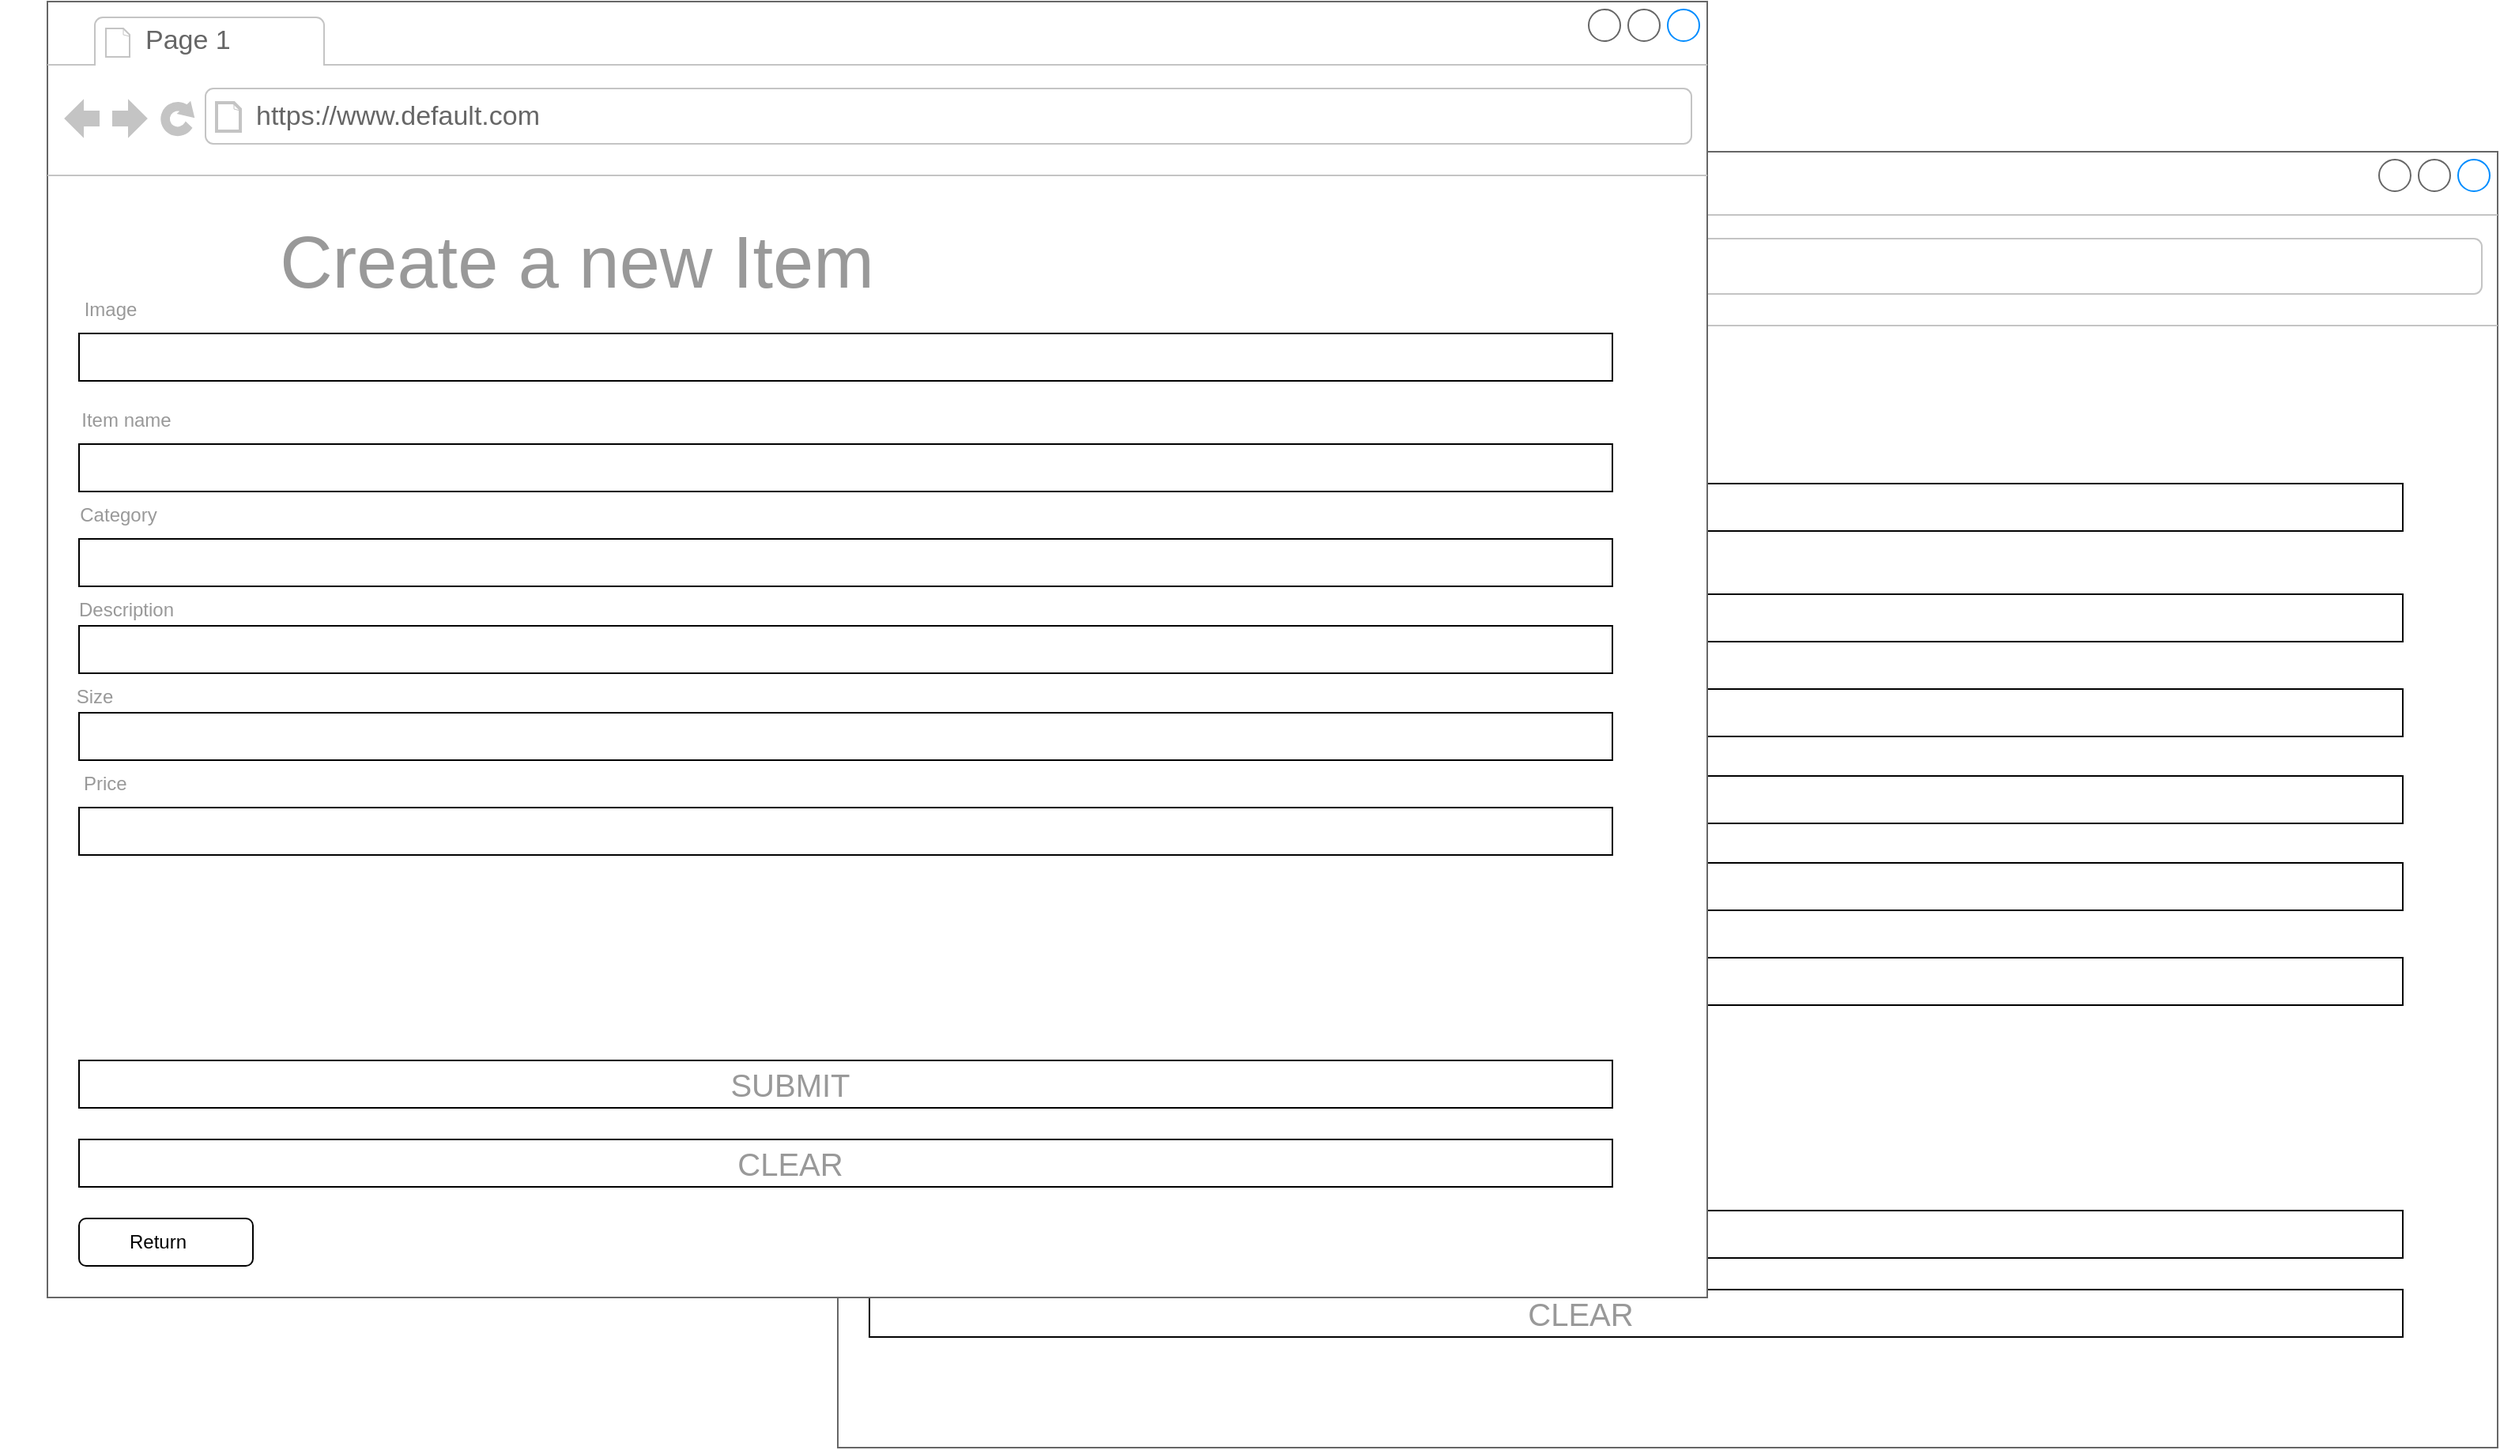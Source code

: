 <mxfile version="20.6.0" type="device"><diagram name="Page-1" id="2cc2dc42-3aac-f2a9-1cec-7a8b7cbee084"><mxGraphModel dx="-318" dy="482" grid="1" gridSize="10" guides="1" tooltips="1" connect="1" arrows="1" fold="1" page="1" pageScale="1" pageWidth="1100" pageHeight="850" background="none" math="0" shadow="0"><root><mxCell id="0"/><mxCell id="1" parent="0"/><mxCell id="7026571954dc6520-1" value="" style="strokeWidth=1;shadow=0;dashed=0;align=center;html=1;shape=mxgraph.mockup.containers.browserWindow;rSize=0;strokeColor=#666666;mainText=,;recursiveResize=0;rounded=0;labelBackgroundColor=none;fontFamily=Verdana;fontSize=12" parent="1" vertex="1"><mxGeometry x="1660" y="110" width="1050" height="820" as="geometry"/></mxCell><mxCell id="7026571954dc6520-2" value="Page 1" style="strokeWidth=1;shadow=0;dashed=0;align=center;html=1;shape=mxgraph.mockup.containers.anchor;fontSize=17;fontColor=#666666;align=left;" parent="7026571954dc6520-1" vertex="1"><mxGeometry x="60" y="12" width="110" height="26" as="geometry"/></mxCell><mxCell id="7026571954dc6520-3" value="https://www.default.com" style="strokeWidth=1;shadow=0;dashed=0;align=center;html=1;shape=mxgraph.mockup.containers.anchor;rSize=0;fontSize=17;fontColor=#666666;align=left;" parent="7026571954dc6520-1" vertex="1"><mxGeometry x="130" y="60" width="250" height="26" as="geometry"/></mxCell><mxCell id="XdrXnuQvbxu3idKPkUTi-138" value="Create a new User" style="text;html=1;strokeColor=none;fillColor=none;align=center;verticalAlign=middle;whiteSpace=wrap;rounded=0;fontSize=46;fontColor=#999999;" parent="7026571954dc6520-1" vertex="1"><mxGeometry x="40" y="140" width="590" height="50" as="geometry"/></mxCell><mxCell id="XdrXnuQvbxu3idKPkUTi-147" value="" style="rounded=0;whiteSpace=wrap;html=1;fontSize=46;fontColor=#999999;" parent="7026571954dc6520-1" vertex="1"><mxGeometry x="20" y="720" width="970" height="30" as="geometry"/></mxCell><mxCell id="XdrXnuQvbxu3idKPkUTi-146" value="" style="rounded=0;whiteSpace=wrap;html=1;fontSize=46;fontColor=#999999;" parent="7026571954dc6520-1" vertex="1"><mxGeometry x="20" y="395" width="970" height="30" as="geometry"/></mxCell><mxCell id="XdrXnuQvbxu3idKPkUTi-145" value="" style="rounded=0;whiteSpace=wrap;html=1;fontSize=46;fontColor=#999999;" parent="7026571954dc6520-1" vertex="1"><mxGeometry x="20" y="520" width="970" height="30" as="geometry"/></mxCell><mxCell id="XdrXnuQvbxu3idKPkUTi-144" value="" style="rounded=0;whiteSpace=wrap;html=1;fontSize=46;fontColor=#999999;" parent="7026571954dc6520-1" vertex="1"><mxGeometry x="20" y="450" width="970" height="30" as="geometry"/></mxCell><mxCell id="XdrXnuQvbxu3idKPkUTi-143" value="" style="rounded=0;whiteSpace=wrap;html=1;fontSize=46;fontColor=#999999;" parent="7026571954dc6520-1" vertex="1"><mxGeometry x="20" y="670" width="970" height="30" as="geometry"/></mxCell><mxCell id="XdrXnuQvbxu3idKPkUTi-142" value="" style="rounded=0;whiteSpace=wrap;html=1;fontSize=46;fontColor=#999999;" parent="7026571954dc6520-1" vertex="1"><mxGeometry x="20" y="340" width="970" height="30" as="geometry"/></mxCell><mxCell id="XdrXnuQvbxu3idKPkUTi-141" value="" style="rounded=0;whiteSpace=wrap;html=1;fontSize=46;fontColor=#999999;" parent="7026571954dc6520-1" vertex="1"><mxGeometry x="20" y="280" width="970" height="30" as="geometry"/></mxCell><mxCell id="XdrXnuQvbxu3idKPkUTi-140" value="" style="rounded=0;whiteSpace=wrap;html=1;fontSize=46;fontColor=#999999;" parent="7026571954dc6520-1" vertex="1"><mxGeometry x="20" y="210" width="970" height="30" as="geometry"/></mxCell><mxCell id="XdrXnuQvbxu3idKPkUTi-148" value="&lt;font style=&quot;font-size: 12px;&quot;&gt;Username&lt;/font&gt;" style="text;html=1;strokeColor=none;fillColor=none;align=center;verticalAlign=middle;whiteSpace=wrap;rounded=0;fontSize=12;fontColor=#999999;" parent="7026571954dc6520-1" vertex="1"><mxGeometry x="20" y="180" width="60" height="30" as="geometry"/></mxCell><mxCell id="XdrXnuQvbxu3idKPkUTi-149" value="&lt;font style=&quot;font-size: 12px;&quot;&gt;First Name&lt;/font&gt;" style="text;html=1;strokeColor=none;fillColor=none;align=center;verticalAlign=middle;whiteSpace=wrap;rounded=0;fontSize=12;fontColor=#999999;" parent="7026571954dc6520-1" vertex="1"><mxGeometry x="-10" y="250" width="120" height="30" as="geometry"/></mxCell><mxCell id="XdrXnuQvbxu3idKPkUTi-150" value="&lt;font style=&quot;font-size: 12px;&quot;&gt;Last Name&lt;/font&gt;" style="text;html=1;strokeColor=none;fillColor=none;align=center;verticalAlign=middle;whiteSpace=wrap;rounded=0;fontSize=12;fontColor=#999999;" parent="7026571954dc6520-1" vertex="1"><mxGeometry x="-10" y="310" width="120" height="30" as="geometry"/></mxCell><mxCell id="XdrXnuQvbxu3idKPkUTi-151" value="&lt;font style=&quot;font-size: 12px;&quot;&gt;Phone Number&lt;/font&gt;" style="text;html=1;strokeColor=none;fillColor=none;align=center;verticalAlign=middle;whiteSpace=wrap;rounded=0;fontSize=12;fontColor=#999999;" parent="7026571954dc6520-1" vertex="1"><mxGeometry y="370" width="120" height="30" as="geometry"/></mxCell><mxCell id="XdrXnuQvbxu3idKPkUTi-152" value="" style="strokeWidth=1;shadow=0;dashed=0;align=center;html=1;shape=mxgraph.mockup.containers.browserWindow;rSize=0;strokeColor=#666666;mainText=,;recursiveResize=0;rounded=0;labelBackgroundColor=none;fontFamily=Verdana;fontSize=12" parent="7026571954dc6520-1" vertex="1"><mxGeometry width="1050" height="820" as="geometry"/></mxCell><mxCell id="XdrXnuQvbxu3idKPkUTi-153" value="Page 1" style="strokeWidth=1;shadow=0;dashed=0;align=center;html=1;shape=mxgraph.mockup.containers.anchor;fontSize=17;fontColor=#666666;align=left;" parent="XdrXnuQvbxu3idKPkUTi-152" vertex="1"><mxGeometry x="60" y="12" width="110" height="26" as="geometry"/></mxCell><mxCell id="XdrXnuQvbxu3idKPkUTi-154" value="https://www.default.com" style="strokeWidth=1;shadow=0;dashed=0;align=center;html=1;shape=mxgraph.mockup.containers.anchor;rSize=0;fontSize=17;fontColor=#666666;align=left;" parent="XdrXnuQvbxu3idKPkUTi-152" vertex="1"><mxGeometry x="130" y="60" width="250" height="26" as="geometry"/></mxCell><mxCell id="XdrXnuQvbxu3idKPkUTi-155" value="Create a new User" style="text;html=1;strokeColor=none;fillColor=none;align=center;verticalAlign=middle;whiteSpace=wrap;rounded=0;fontSize=46;fontColor=#999999;" parent="XdrXnuQvbxu3idKPkUTi-152" vertex="1"><mxGeometry x="40" y="140" width="590" height="50" as="geometry"/></mxCell><mxCell id="XdrXnuQvbxu3idKPkUTi-156" value="" style="rounded=0;whiteSpace=wrap;html=1;fontSize=46;fontColor=#999999;" parent="XdrXnuQvbxu3idKPkUTi-152" vertex="1"><mxGeometry x="20" y="720" width="970" height="30" as="geometry"/></mxCell><mxCell id="XdrXnuQvbxu3idKPkUTi-157" value="" style="rounded=0;whiteSpace=wrap;html=1;fontSize=46;fontColor=#999999;" parent="XdrXnuQvbxu3idKPkUTi-152" vertex="1"><mxGeometry x="20" y="395" width="970" height="30" as="geometry"/></mxCell><mxCell id="XdrXnuQvbxu3idKPkUTi-159" value="" style="rounded=0;whiteSpace=wrap;html=1;fontSize=46;fontColor=#999999;" parent="XdrXnuQvbxu3idKPkUTi-152" vertex="1"><mxGeometry x="20" y="450" width="970" height="30" as="geometry"/></mxCell><mxCell id="XdrXnuQvbxu3idKPkUTi-160" value="" style="rounded=0;whiteSpace=wrap;html=1;fontSize=46;fontColor=#999999;" parent="XdrXnuQvbxu3idKPkUTi-152" vertex="1"><mxGeometry x="20" y="670" width="970" height="30" as="geometry"/></mxCell><mxCell id="XdrXnuQvbxu3idKPkUTi-161" value="" style="rounded=0;whiteSpace=wrap;html=1;fontSize=46;fontColor=#999999;" parent="XdrXnuQvbxu3idKPkUTi-152" vertex="1"><mxGeometry x="20" y="340" width="970" height="30" as="geometry"/></mxCell><mxCell id="XdrXnuQvbxu3idKPkUTi-162" value="" style="rounded=0;whiteSpace=wrap;html=1;fontSize=46;fontColor=#999999;" parent="XdrXnuQvbxu3idKPkUTi-152" vertex="1"><mxGeometry x="20" y="280" width="970" height="30" as="geometry"/></mxCell><mxCell id="XdrXnuQvbxu3idKPkUTi-163" value="" style="rounded=0;whiteSpace=wrap;html=1;fontSize=46;fontColor=#999999;" parent="XdrXnuQvbxu3idKPkUTi-152" vertex="1"><mxGeometry x="20" y="210" width="970" height="30" as="geometry"/></mxCell><mxCell id="XdrXnuQvbxu3idKPkUTi-164" value="&lt;font style=&quot;font-size: 12px;&quot;&gt;Username&lt;/font&gt;" style="text;html=1;strokeColor=none;fillColor=none;align=center;verticalAlign=middle;whiteSpace=wrap;rounded=0;fontSize=12;fontColor=#999999;" parent="XdrXnuQvbxu3idKPkUTi-152" vertex="1"><mxGeometry x="20" y="180" width="60" height="30" as="geometry"/></mxCell><mxCell id="XdrXnuQvbxu3idKPkUTi-165" value="&lt;font style=&quot;font-size: 12px;&quot;&gt;First Name&lt;/font&gt;" style="text;html=1;strokeColor=none;fillColor=none;align=center;verticalAlign=middle;whiteSpace=wrap;rounded=0;fontSize=12;fontColor=#999999;" parent="XdrXnuQvbxu3idKPkUTi-152" vertex="1"><mxGeometry x="-10" y="250" width="120" height="30" as="geometry"/></mxCell><mxCell id="XdrXnuQvbxu3idKPkUTi-166" value="&lt;font style=&quot;font-size: 12px;&quot;&gt;Last Name&lt;/font&gt;" style="text;html=1;strokeColor=none;fillColor=none;align=center;verticalAlign=middle;whiteSpace=wrap;rounded=0;fontSize=12;fontColor=#999999;" parent="XdrXnuQvbxu3idKPkUTi-152" vertex="1"><mxGeometry x="-10" y="310" width="120" height="30" as="geometry"/></mxCell><mxCell id="XdrXnuQvbxu3idKPkUTi-167" value="&lt;font style=&quot;font-size: 12px;&quot;&gt;Phone Number&lt;/font&gt;" style="text;html=1;strokeColor=none;fillColor=none;align=center;verticalAlign=middle;whiteSpace=wrap;rounded=0;fontSize=12;fontColor=#999999;" parent="XdrXnuQvbxu3idKPkUTi-152" vertex="1"><mxGeometry y="425" width="120" height="30" as="geometry"/></mxCell><mxCell id="XdrXnuQvbxu3idKPkUTi-168" value="&lt;font style=&quot;font-size: 12px;&quot;&gt;Password&lt;/font&gt;" style="text;html=1;strokeColor=none;fillColor=none;align=center;verticalAlign=middle;whiteSpace=wrap;rounded=0;fontSize=12;fontColor=#999999;" parent="XdrXnuQvbxu3idKPkUTi-152" vertex="1"><mxGeometry x="-10" y="480" width="120" height="30" as="geometry"/></mxCell><mxCell id="XdrXnuQvbxu3idKPkUTi-169" value="" style="ellipse;whiteSpace=wrap;html=1;aspect=fixed;fontSize=12;fontColor=#999999;" parent="XdrXnuQvbxu3idKPkUTi-152" vertex="1"><mxGeometry x="160" y="585" width="20" height="20" as="geometry"/></mxCell><mxCell id="XdrXnuQvbxu3idKPkUTi-220" value="" style="ellipse;whiteSpace=wrap;html=1;aspect=fixed;fontSize=12;fontColor=#999999;" parent="XdrXnuQvbxu3idKPkUTi-152" vertex="1"><mxGeometry x="80" y="585" width="20" height="20" as="geometry"/></mxCell><mxCell id="XdrXnuQvbxu3idKPkUTi-222" value="Admin?" style="text;html=1;strokeColor=none;fillColor=none;align=center;verticalAlign=middle;whiteSpace=wrap;rounded=0;fontSize=20;fontColor=#999999;" parent="XdrXnuQvbxu3idKPkUTi-152" vertex="1"><mxGeometry x="20" y="540" width="100" height="30" as="geometry"/></mxCell><mxCell id="XdrXnuQvbxu3idKPkUTi-224" value="No" style="text;html=1;strokeColor=none;fillColor=none;align=center;verticalAlign=middle;whiteSpace=wrap;rounded=0;fontSize=20;fontColor=#999999;" parent="XdrXnuQvbxu3idKPkUTi-152" vertex="1"><mxGeometry x="100" y="580" width="60" height="30" as="geometry"/></mxCell><mxCell id="XdrXnuQvbxu3idKPkUTi-223" value="Yes" style="text;html=1;strokeColor=none;fillColor=none;align=center;verticalAlign=middle;whiteSpace=wrap;rounded=0;fontSize=20;fontColor=#999999;" parent="XdrXnuQvbxu3idKPkUTi-152" vertex="1"><mxGeometry x="20" y="580" width="60" height="30" as="geometry"/></mxCell><mxCell id="XdrXnuQvbxu3idKPkUTi-226" value="CLEAR" style="text;html=1;strokeColor=none;fillColor=none;align=center;verticalAlign=middle;whiteSpace=wrap;rounded=0;fontSize=20;fontColor=#999999;" parent="XdrXnuQvbxu3idKPkUTi-152" vertex="1"><mxGeometry x="410" y="720" width="120" height="30" as="geometry"/></mxCell><mxCell id="XdrXnuQvbxu3idKPkUTi-225" value="SUBMIT" style="text;html=1;strokeColor=none;fillColor=none;align=center;verticalAlign=middle;whiteSpace=wrap;rounded=0;fontSize=20;fontColor=#999999;" parent="XdrXnuQvbxu3idKPkUTi-152" vertex="1"><mxGeometry x="410" y="670" width="120" height="30" as="geometry"/></mxCell><mxCell id="XdrXnuQvbxu3idKPkUTi-227" value="" style="rounded=0;whiteSpace=wrap;html=1;fontSize=46;fontColor=#999999;" parent="XdrXnuQvbxu3idKPkUTi-152" vertex="1"><mxGeometry x="20" y="510" width="970" height="30" as="geometry"/></mxCell><mxCell id="XdrXnuQvbxu3idKPkUTi-228" value="" style="strokeWidth=1;shadow=0;dashed=0;align=center;html=1;shape=mxgraph.mockup.containers.browserWindow;rSize=0;strokeColor=#666666;mainText=,;recursiveResize=0;rounded=0;labelBackgroundColor=none;fontFamily=Verdana;fontSize=12" parent="1" vertex="1"><mxGeometry x="1160" y="15" width="1050" height="820" as="geometry"/></mxCell><mxCell id="XdrXnuQvbxu3idKPkUTi-229" value="Page 1" style="strokeWidth=1;shadow=0;dashed=0;align=center;html=1;shape=mxgraph.mockup.containers.anchor;fontSize=17;fontColor=#666666;align=left;" parent="XdrXnuQvbxu3idKPkUTi-228" vertex="1"><mxGeometry x="60" y="12" width="110" height="26" as="geometry"/></mxCell><mxCell id="XdrXnuQvbxu3idKPkUTi-230" value="https://www.default.com" style="strokeWidth=1;shadow=0;dashed=0;align=center;html=1;shape=mxgraph.mockup.containers.anchor;rSize=0;fontSize=17;fontColor=#666666;align=left;" parent="XdrXnuQvbxu3idKPkUTi-228" vertex="1"><mxGeometry x="130" y="60" width="250" height="26" as="geometry"/></mxCell><mxCell id="XdrXnuQvbxu3idKPkUTi-231" value="Create a new User" style="text;html=1;strokeColor=none;fillColor=none;align=center;verticalAlign=middle;whiteSpace=wrap;rounded=0;fontSize=46;fontColor=#999999;" parent="XdrXnuQvbxu3idKPkUTi-228" vertex="1"><mxGeometry x="40" y="140" width="590" height="50" as="geometry"/></mxCell><mxCell id="XdrXnuQvbxu3idKPkUTi-232" value="" style="rounded=0;whiteSpace=wrap;html=1;fontSize=46;fontColor=#999999;" parent="XdrXnuQvbxu3idKPkUTi-228" vertex="1"><mxGeometry x="20" y="720" width="970" height="30" as="geometry"/></mxCell><mxCell id="XdrXnuQvbxu3idKPkUTi-233" value="" style="rounded=0;whiteSpace=wrap;html=1;fontSize=46;fontColor=#999999;" parent="XdrXnuQvbxu3idKPkUTi-228" vertex="1"><mxGeometry x="20" y="395" width="970" height="30" as="geometry"/></mxCell><mxCell id="XdrXnuQvbxu3idKPkUTi-234" value="" style="rounded=0;whiteSpace=wrap;html=1;fontSize=46;fontColor=#999999;" parent="XdrXnuQvbxu3idKPkUTi-228" vertex="1"><mxGeometry x="20" y="520" width="970" height="30" as="geometry"/></mxCell><mxCell id="XdrXnuQvbxu3idKPkUTi-235" value="" style="rounded=0;whiteSpace=wrap;html=1;fontSize=46;fontColor=#999999;" parent="XdrXnuQvbxu3idKPkUTi-228" vertex="1"><mxGeometry x="20" y="450" width="970" height="30" as="geometry"/></mxCell><mxCell id="XdrXnuQvbxu3idKPkUTi-236" value="" style="rounded=0;whiteSpace=wrap;html=1;fontSize=46;fontColor=#999999;" parent="XdrXnuQvbxu3idKPkUTi-228" vertex="1"><mxGeometry x="20" y="670" width="970" height="30" as="geometry"/></mxCell><mxCell id="XdrXnuQvbxu3idKPkUTi-237" value="" style="rounded=0;whiteSpace=wrap;html=1;fontSize=46;fontColor=#999999;" parent="XdrXnuQvbxu3idKPkUTi-228" vertex="1"><mxGeometry x="20" y="340" width="970" height="30" as="geometry"/></mxCell><mxCell id="XdrXnuQvbxu3idKPkUTi-238" value="" style="rounded=0;whiteSpace=wrap;html=1;fontSize=46;fontColor=#999999;" parent="XdrXnuQvbxu3idKPkUTi-228" vertex="1"><mxGeometry x="20" y="280" width="970" height="30" as="geometry"/></mxCell><mxCell id="XdrXnuQvbxu3idKPkUTi-239" value="" style="rounded=0;whiteSpace=wrap;html=1;fontSize=46;fontColor=#999999;" parent="XdrXnuQvbxu3idKPkUTi-228" vertex="1"><mxGeometry x="20" y="210" width="970" height="30" as="geometry"/></mxCell><mxCell id="XdrXnuQvbxu3idKPkUTi-240" value="&lt;font style=&quot;font-size: 12px;&quot;&gt;Username&lt;/font&gt;" style="text;html=1;strokeColor=none;fillColor=none;align=center;verticalAlign=middle;whiteSpace=wrap;rounded=0;fontSize=12;fontColor=#999999;" parent="XdrXnuQvbxu3idKPkUTi-228" vertex="1"><mxGeometry x="20" y="180" width="60" height="30" as="geometry"/></mxCell><mxCell id="XdrXnuQvbxu3idKPkUTi-241" value="&lt;font style=&quot;font-size: 12px;&quot;&gt;First Name&lt;/font&gt;" style="text;html=1;strokeColor=none;fillColor=none;align=center;verticalAlign=middle;whiteSpace=wrap;rounded=0;fontSize=12;fontColor=#999999;" parent="XdrXnuQvbxu3idKPkUTi-228" vertex="1"><mxGeometry x="-10" y="250" width="120" height="30" as="geometry"/></mxCell><mxCell id="XdrXnuQvbxu3idKPkUTi-242" value="&lt;font style=&quot;font-size: 12px;&quot;&gt;Last Name&lt;/font&gt;" style="text;html=1;strokeColor=none;fillColor=none;align=center;verticalAlign=middle;whiteSpace=wrap;rounded=0;fontSize=12;fontColor=#999999;" parent="XdrXnuQvbxu3idKPkUTi-228" vertex="1"><mxGeometry x="-10" y="310" width="120" height="30" as="geometry"/></mxCell><mxCell id="XdrXnuQvbxu3idKPkUTi-243" value="&lt;font style=&quot;font-size: 12px;&quot;&gt;Phone Number&lt;/font&gt;" style="text;html=1;strokeColor=none;fillColor=none;align=center;verticalAlign=middle;whiteSpace=wrap;rounded=0;fontSize=12;fontColor=#999999;" parent="XdrXnuQvbxu3idKPkUTi-228" vertex="1"><mxGeometry y="370" width="120" height="30" as="geometry"/></mxCell><mxCell id="XdrXnuQvbxu3idKPkUTi-244" value="" style="strokeWidth=1;shadow=0;dashed=0;align=center;html=1;shape=mxgraph.mockup.containers.browserWindow;rSize=0;strokeColor=#666666;mainText=,;recursiveResize=0;rounded=0;labelBackgroundColor=none;fontFamily=Verdana;fontSize=12" parent="XdrXnuQvbxu3idKPkUTi-228" vertex="1"><mxGeometry width="1050" height="820" as="geometry"/></mxCell><mxCell id="XdrXnuQvbxu3idKPkUTi-245" value="Page 1" style="strokeWidth=1;shadow=0;dashed=0;align=center;html=1;shape=mxgraph.mockup.containers.anchor;fontSize=17;fontColor=#666666;align=left;" parent="XdrXnuQvbxu3idKPkUTi-244" vertex="1"><mxGeometry x="60" y="12" width="110" height="26" as="geometry"/></mxCell><mxCell id="XdrXnuQvbxu3idKPkUTi-246" value="https://www.default.com" style="strokeWidth=1;shadow=0;dashed=0;align=center;html=1;shape=mxgraph.mockup.containers.anchor;rSize=0;fontSize=17;fontColor=#666666;align=left;" parent="XdrXnuQvbxu3idKPkUTi-244" vertex="1"><mxGeometry x="130" y="60" width="250" height="26" as="geometry"/></mxCell><mxCell id="XdrXnuQvbxu3idKPkUTi-247" value="Create a new Item" style="text;html=1;strokeColor=none;fillColor=none;align=center;verticalAlign=middle;whiteSpace=wrap;rounded=0;fontSize=46;fontColor=#999999;" parent="XdrXnuQvbxu3idKPkUTi-244" vertex="1"><mxGeometry x="40" y="140" width="590" height="50" as="geometry"/></mxCell><mxCell id="XdrXnuQvbxu3idKPkUTi-248" value="" style="rounded=0;whiteSpace=wrap;html=1;fontSize=46;fontColor=#999999;" parent="XdrXnuQvbxu3idKPkUTi-244" vertex="1"><mxGeometry x="20" y="720" width="970" height="30" as="geometry"/></mxCell><mxCell id="XdrXnuQvbxu3idKPkUTi-249" value="" style="rounded=0;whiteSpace=wrap;html=1;fontSize=46;fontColor=#999999;" parent="XdrXnuQvbxu3idKPkUTi-244" vertex="1"><mxGeometry x="20" y="395" width="970" height="30" as="geometry"/></mxCell><mxCell id="XdrXnuQvbxu3idKPkUTi-250" value="" style="rounded=0;whiteSpace=wrap;html=1;fontSize=46;fontColor=#999999;" parent="XdrXnuQvbxu3idKPkUTi-244" vertex="1"><mxGeometry x="20" y="450" width="970" height="30" as="geometry"/></mxCell><mxCell id="XdrXnuQvbxu3idKPkUTi-251" value="" style="rounded=0;whiteSpace=wrap;html=1;fontSize=46;fontColor=#999999;" parent="XdrXnuQvbxu3idKPkUTi-244" vertex="1"><mxGeometry x="20" y="670" width="970" height="30" as="geometry"/></mxCell><mxCell id="XdrXnuQvbxu3idKPkUTi-252" value="" style="rounded=0;whiteSpace=wrap;html=1;fontSize=46;fontColor=#999999;" parent="XdrXnuQvbxu3idKPkUTi-244" vertex="1"><mxGeometry x="20" y="340" width="970" height="30" as="geometry"/></mxCell><mxCell id="XdrXnuQvbxu3idKPkUTi-253" value="" style="rounded=0;whiteSpace=wrap;html=1;fontSize=46;fontColor=#999999;" parent="XdrXnuQvbxu3idKPkUTi-244" vertex="1"><mxGeometry x="20" y="280" width="970" height="30" as="geometry"/></mxCell><mxCell id="XdrXnuQvbxu3idKPkUTi-254" value="" style="rounded=0;whiteSpace=wrap;html=1;fontSize=46;fontColor=#999999;" parent="XdrXnuQvbxu3idKPkUTi-244" vertex="1"><mxGeometry x="20" y="210" width="970" height="30" as="geometry"/></mxCell><mxCell id="XdrXnuQvbxu3idKPkUTi-255" value="&lt;font style=&quot;font-size: 12px;&quot;&gt;Image&lt;/font&gt;" style="text;html=1;strokeColor=none;fillColor=none;align=center;verticalAlign=middle;whiteSpace=wrap;rounded=0;fontSize=12;fontColor=#999999;" parent="XdrXnuQvbxu3idKPkUTi-244" vertex="1"><mxGeometry x="10" y="180" width="60" height="30" as="geometry"/></mxCell><mxCell id="XdrXnuQvbxu3idKPkUTi-256" value="&lt;font style=&quot;font-size: 12px;&quot;&gt;Item name&lt;/font&gt;" style="text;html=1;strokeColor=none;fillColor=none;align=center;verticalAlign=middle;whiteSpace=wrap;rounded=0;fontSize=12;fontColor=#999999;" parent="XdrXnuQvbxu3idKPkUTi-244" vertex="1"><mxGeometry x="-10" y="250" width="120" height="30" as="geometry"/></mxCell><mxCell id="XdrXnuQvbxu3idKPkUTi-257" value="&lt;font style=&quot;font-size: 12px;&quot;&gt;&amp;nbsp; &amp;nbsp;Category&lt;/font&gt;" style="text;html=1;strokeColor=none;fillColor=none;align=center;verticalAlign=middle;whiteSpace=wrap;rounded=0;fontSize=12;fontColor=#999999;" parent="XdrXnuQvbxu3idKPkUTi-244" vertex="1"><mxGeometry x="-20" y="310" width="120" height="30" as="geometry"/></mxCell><mxCell id="XdrXnuQvbxu3idKPkUTi-258" value="&lt;font style=&quot;font-size: 12px;&quot;&gt;Size&lt;/font&gt;" style="text;html=1;strokeColor=none;fillColor=none;align=center;verticalAlign=middle;whiteSpace=wrap;rounded=0;fontSize=12;fontColor=#999999;" parent="XdrXnuQvbxu3idKPkUTi-244" vertex="1"><mxGeometry x="-30" y="425" width="120" height="30" as="geometry"/></mxCell><mxCell id="XdrXnuQvbxu3idKPkUTi-259" value="&lt;font style=&quot;font-size: 12px;&quot;&gt;&amp;nbsp; &amp;nbsp; Price&lt;/font&gt;" style="text;html=1;strokeColor=none;fillColor=none;align=center;verticalAlign=middle;whiteSpace=wrap;rounded=0;fontSize=12;fontColor=#999999;" parent="XdrXnuQvbxu3idKPkUTi-244" vertex="1"><mxGeometry x="-30" y="480" width="120" height="30" as="geometry"/></mxCell><mxCell id="XdrXnuQvbxu3idKPkUTi-265" value="CLEAR" style="text;html=1;strokeColor=none;fillColor=none;align=center;verticalAlign=middle;whiteSpace=wrap;rounded=0;fontSize=20;fontColor=#999999;" parent="XdrXnuQvbxu3idKPkUTi-244" vertex="1"><mxGeometry x="410" y="720" width="120" height="30" as="geometry"/></mxCell><mxCell id="XdrXnuQvbxu3idKPkUTi-266" value="SUBMIT" style="text;html=1;strokeColor=none;fillColor=none;align=center;verticalAlign=middle;whiteSpace=wrap;rounded=0;fontSize=20;fontColor=#999999;" parent="XdrXnuQvbxu3idKPkUTi-244" vertex="1"><mxGeometry x="410" y="670" width="120" height="30" as="geometry"/></mxCell><mxCell id="XdrXnuQvbxu3idKPkUTi-267" value="" style="rounded=0;whiteSpace=wrap;html=1;fontSize=46;fontColor=#999999;" parent="XdrXnuQvbxu3idKPkUTi-244" vertex="1"><mxGeometry x="20" y="510" width="970" height="30" as="geometry"/></mxCell><mxCell id="XdrXnuQvbxu3idKPkUTi-268" value="&lt;font style=&quot;font-size: 12px;&quot;&gt;Description&lt;/font&gt;" style="text;html=1;strokeColor=none;fillColor=none;align=center;verticalAlign=middle;whiteSpace=wrap;rounded=0;fontSize=12;fontColor=#999999;" parent="XdrXnuQvbxu3idKPkUTi-244" vertex="1"><mxGeometry x="-10" y="370" width="120" height="30" as="geometry"/></mxCell><mxCell id="EPlIGncbzyB1H4ewZrWr-1" value="" style="rounded=1;whiteSpace=wrap;html=1;" parent="XdrXnuQvbxu3idKPkUTi-244" vertex="1"><mxGeometry x="20" y="770" width="110" height="30" as="geometry"/></mxCell><mxCell id="EPlIGncbzyB1H4ewZrWr-2" value="Return" style="text;html=1;strokeColor=none;fillColor=none;align=center;verticalAlign=middle;whiteSpace=wrap;rounded=0;" parent="XdrXnuQvbxu3idKPkUTi-244" vertex="1"><mxGeometry x="40" y="770" width="60" height="30" as="geometry"/></mxCell></root></mxGraphModel></diagram></mxfile>